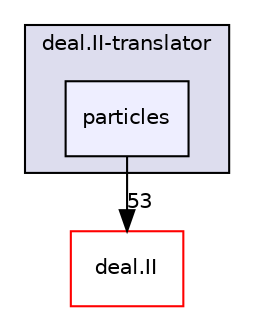 digraph "include/deal.II-translator/particles" {
  compound=true
  node [ fontsize="10", fontname="Helvetica"];
  edge [ labelfontsize="10", labelfontname="Helvetica"];
  subgraph clusterdir_386d89ad50a3909c2af5a93b48d2c3ff {
    graph [ bgcolor="#ddddee", pencolor="black", label="deal.II-translator" fontname="Helvetica", fontsize="10", URL="dir_386d89ad50a3909c2af5a93b48d2c3ff.html"]
  dir_551b70e7e73b802de3bcc012b577a2ce [shape=box, label="particles", style="filled", fillcolor="#eeeeff", pencolor="black", URL="dir_551b70e7e73b802de3bcc012b577a2ce.html"];
  }
  dir_ee90d91a514b839c31faec7a1d916f67 [shape=box label="deal.II" fillcolor="white" style="filled" color="red" URL="dir_ee90d91a514b839c31faec7a1d916f67.html"];
  dir_551b70e7e73b802de3bcc012b577a2ce->dir_ee90d91a514b839c31faec7a1d916f67 [headlabel="53", labeldistance=1.5 headhref="dir_000033_000009.html"];
}
